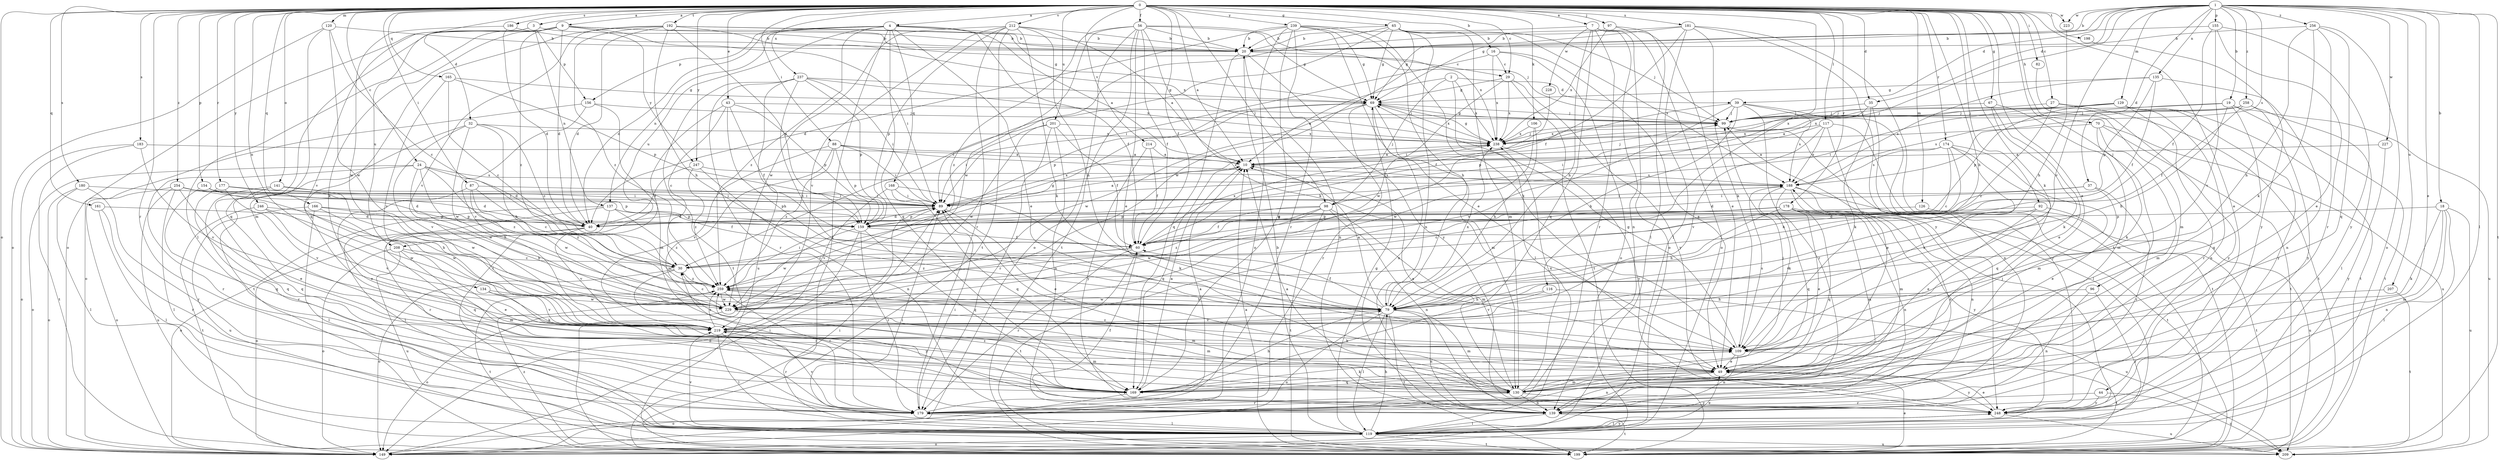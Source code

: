 strict digraph  {
0;
1;
2;
3;
4;
7;
9;
10;
16;
18;
19;
20;
24;
27;
29;
30;
32;
35;
37;
39;
40;
43;
44;
49;
56;
60;
65;
67;
69;
70;
79;
82;
87;
88;
89;
92;
96;
97;
98;
99;
106;
109;
116;
117;
119;
120;
126;
129;
130;
134;
135;
137;
139;
141;
149;
154;
155;
156;
159;
161;
165;
166;
168;
169;
174;
177;
178;
179;
180;
181;
183;
186;
188;
192;
198;
199;
201;
207;
208;
209;
212;
214;
219;
223;
227;
228;
229;
237;
238;
239;
246;
247;
248;
254;
256;
258;
259;
0 -> 3  [label=a];
0 -> 4  [label=a];
0 -> 7  [label=a];
0 -> 9  [label=a];
0 -> 10  [label=a];
0 -> 16  [label=b];
0 -> 24  [label=c];
0 -> 27  [label=c];
0 -> 29  [label=c];
0 -> 32  [label=d];
0 -> 35  [label=d];
0 -> 43  [label=e];
0 -> 44  [label=e];
0 -> 49  [label=e];
0 -> 56  [label=f];
0 -> 60  [label=f];
0 -> 65  [label=g];
0 -> 67  [label=g];
0 -> 70  [label=h];
0 -> 79  [label=h];
0 -> 82  [label=i];
0 -> 87  [label=i];
0 -> 88  [label=i];
0 -> 92  [label=j];
0 -> 96  [label=j];
0 -> 97  [label=j];
0 -> 98  [label=j];
0 -> 106  [label=k];
0 -> 109  [label=k];
0 -> 116  [label=l];
0 -> 117  [label=l];
0 -> 120  [label=m];
0 -> 126  [label=m];
0 -> 134  [label=n];
0 -> 141  [label=o];
0 -> 149  [label=o];
0 -> 154  [label=p];
0 -> 161  [label=q];
0 -> 165  [label=q];
0 -> 166  [label=q];
0 -> 174  [label=r];
0 -> 177  [label=r];
0 -> 178  [label=r];
0 -> 179  [label=r];
0 -> 180  [label=s];
0 -> 181  [label=s];
0 -> 183  [label=s];
0 -> 186  [label=s];
0 -> 192  [label=t];
0 -> 198  [label=t];
0 -> 201  [label=u];
0 -> 212  [label=v];
0 -> 214  [label=v];
0 -> 223  [label=w];
0 -> 237  [label=x];
0 -> 239  [label=y];
0 -> 246  [label=y];
0 -> 247  [label=y];
0 -> 254  [label=z];
1 -> 18  [label=b];
1 -> 19  [label=b];
1 -> 20  [label=b];
1 -> 35  [label=d];
1 -> 37  [label=d];
1 -> 39  [label=d];
1 -> 49  [label=e];
1 -> 69  [label=g];
1 -> 98  [label=j];
1 -> 119  [label=l];
1 -> 129  [label=m];
1 -> 135  [label=n];
1 -> 155  [label=p];
1 -> 188  [label=s];
1 -> 199  [label=t];
1 -> 207  [label=u];
1 -> 219  [label=v];
1 -> 223  [label=w];
1 -> 227  [label=w];
1 -> 256  [label=z];
1 -> 258  [label=z];
2 -> 10  [label=a];
2 -> 39  [label=d];
2 -> 98  [label=j];
2 -> 119  [label=l];
2 -> 238  [label=x];
3 -> 20  [label=b];
3 -> 137  [label=n];
3 -> 156  [label=p];
3 -> 208  [label=u];
3 -> 219  [label=v];
4 -> 10  [label=a];
4 -> 20  [label=b];
4 -> 40  [label=d];
4 -> 49  [label=e];
4 -> 60  [label=f];
4 -> 119  [label=l];
4 -> 137  [label=n];
4 -> 156  [label=p];
4 -> 168  [label=q];
4 -> 169  [label=q];
4 -> 208  [label=u];
4 -> 259  [label=z];
7 -> 20  [label=b];
7 -> 49  [label=e];
7 -> 79  [label=h];
7 -> 139  [label=n];
7 -> 149  [label=o];
7 -> 169  [label=q];
7 -> 179  [label=r];
7 -> 228  [label=w];
9 -> 20  [label=b];
9 -> 40  [label=d];
9 -> 89  [label=i];
9 -> 99  [label=j];
9 -> 109  [label=k];
9 -> 119  [label=l];
9 -> 149  [label=o];
9 -> 169  [label=q];
9 -> 247  [label=y];
9 -> 259  [label=z];
10 -> 99  [label=j];
10 -> 169  [label=q];
10 -> 188  [label=s];
16 -> 29  [label=c];
16 -> 49  [label=e];
16 -> 89  [label=i];
16 -> 149  [label=o];
16 -> 238  [label=x];
18 -> 109  [label=k];
18 -> 119  [label=l];
18 -> 130  [label=m];
18 -> 139  [label=n];
18 -> 159  [label=p];
18 -> 209  [label=u];
19 -> 79  [label=h];
19 -> 99  [label=j];
19 -> 169  [label=q];
19 -> 199  [label=t];
19 -> 209  [label=u];
19 -> 238  [label=x];
20 -> 29  [label=c];
20 -> 139  [label=n];
20 -> 169  [label=q];
20 -> 248  [label=y];
24 -> 40  [label=d];
24 -> 79  [label=h];
24 -> 149  [label=o];
24 -> 179  [label=r];
24 -> 188  [label=s];
24 -> 229  [label=w];
24 -> 259  [label=z];
27 -> 99  [label=j];
27 -> 199  [label=t];
27 -> 248  [label=y];
27 -> 259  [label=z];
29 -> 69  [label=g];
29 -> 199  [label=t];
29 -> 229  [label=w];
29 -> 238  [label=x];
29 -> 248  [label=y];
30 -> 69  [label=g];
30 -> 149  [label=o];
30 -> 179  [label=r];
30 -> 259  [label=z];
32 -> 30  [label=c];
32 -> 79  [label=h];
32 -> 199  [label=t];
32 -> 219  [label=v];
32 -> 229  [label=w];
32 -> 238  [label=x];
35 -> 99  [label=j];
35 -> 109  [label=k];
35 -> 139  [label=n];
35 -> 159  [label=p];
37 -> 40  [label=d];
37 -> 49  [label=e];
37 -> 89  [label=i];
37 -> 179  [label=r];
39 -> 79  [label=h];
39 -> 89  [label=i];
39 -> 99  [label=j];
39 -> 179  [label=r];
39 -> 188  [label=s];
39 -> 219  [label=v];
39 -> 248  [label=y];
40 -> 149  [label=o];
40 -> 169  [label=q];
40 -> 219  [label=v];
43 -> 30  [label=c];
43 -> 60  [label=f];
43 -> 79  [label=h];
43 -> 99  [label=j];
43 -> 119  [label=l];
43 -> 159  [label=p];
44 -> 179  [label=r];
44 -> 209  [label=u];
44 -> 248  [label=y];
49 -> 130  [label=m];
49 -> 139  [label=n];
49 -> 169  [label=q];
49 -> 248  [label=y];
56 -> 20  [label=b];
56 -> 49  [label=e];
56 -> 60  [label=f];
56 -> 69  [label=g];
56 -> 109  [label=k];
56 -> 149  [label=o];
56 -> 199  [label=t];
56 -> 229  [label=w];
56 -> 238  [label=x];
56 -> 259  [label=z];
60 -> 30  [label=c];
60 -> 179  [label=r];
60 -> 199  [label=t];
60 -> 238  [label=x];
60 -> 259  [label=z];
65 -> 20  [label=b];
65 -> 30  [label=c];
65 -> 69  [label=g];
65 -> 89  [label=i];
65 -> 99  [label=j];
65 -> 130  [label=m];
65 -> 139  [label=n];
65 -> 188  [label=s];
65 -> 229  [label=w];
67 -> 49  [label=e];
67 -> 99  [label=j];
67 -> 109  [label=k];
67 -> 130  [label=m];
69 -> 99  [label=j];
69 -> 130  [label=m];
69 -> 139  [label=n];
69 -> 159  [label=p];
69 -> 179  [label=r];
69 -> 229  [label=w];
69 -> 238  [label=x];
70 -> 109  [label=k];
70 -> 130  [label=m];
70 -> 199  [label=t];
70 -> 209  [label=u];
70 -> 238  [label=x];
79 -> 10  [label=a];
79 -> 60  [label=f];
79 -> 119  [label=l];
79 -> 130  [label=m];
79 -> 139  [label=n];
79 -> 149  [label=o];
79 -> 199  [label=t];
79 -> 219  [label=v];
79 -> 238  [label=x];
82 -> 130  [label=m];
87 -> 30  [label=c];
87 -> 49  [label=e];
87 -> 89  [label=i];
87 -> 229  [label=w];
87 -> 259  [label=z];
88 -> 10  [label=a];
88 -> 89  [label=i];
88 -> 130  [label=m];
88 -> 159  [label=p];
88 -> 188  [label=s];
88 -> 219  [label=v];
88 -> 259  [label=z];
89 -> 10  [label=a];
89 -> 40  [label=d];
89 -> 49  [label=e];
89 -> 159  [label=p];
89 -> 238  [label=x];
92 -> 40  [label=d];
92 -> 49  [label=e];
92 -> 199  [label=t];
92 -> 219  [label=v];
96 -> 79  [label=h];
96 -> 119  [label=l];
96 -> 139  [label=n];
97 -> 20  [label=b];
97 -> 119  [label=l];
97 -> 149  [label=o];
97 -> 238  [label=x];
98 -> 60  [label=f];
98 -> 130  [label=m];
98 -> 139  [label=n];
98 -> 159  [label=p];
98 -> 199  [label=t];
98 -> 229  [label=w];
98 -> 259  [label=z];
99 -> 69  [label=g];
99 -> 119  [label=l];
99 -> 238  [label=x];
106 -> 79  [label=h];
106 -> 229  [label=w];
106 -> 238  [label=x];
109 -> 49  [label=e];
109 -> 69  [label=g];
109 -> 139  [label=n];
109 -> 188  [label=s];
109 -> 199  [label=t];
109 -> 259  [label=z];
116 -> 79  [label=h];
116 -> 209  [label=u];
116 -> 219  [label=v];
117 -> 49  [label=e];
117 -> 89  [label=i];
117 -> 188  [label=s];
117 -> 199  [label=t];
117 -> 219  [label=v];
117 -> 238  [label=x];
119 -> 20  [label=b];
119 -> 49  [label=e];
119 -> 69  [label=g];
119 -> 79  [label=h];
119 -> 89  [label=i];
119 -> 99  [label=j];
119 -> 149  [label=o];
119 -> 199  [label=t];
119 -> 209  [label=u];
119 -> 219  [label=v];
119 -> 248  [label=y];
120 -> 20  [label=b];
120 -> 30  [label=c];
120 -> 130  [label=m];
120 -> 149  [label=o];
120 -> 229  [label=w];
126 -> 159  [label=p];
126 -> 209  [label=u];
129 -> 10  [label=a];
129 -> 89  [label=i];
129 -> 99  [label=j];
129 -> 139  [label=n];
129 -> 159  [label=p];
129 -> 179  [label=r];
129 -> 199  [label=t];
129 -> 248  [label=y];
130 -> 10  [label=a];
130 -> 89  [label=i];
130 -> 99  [label=j];
130 -> 139  [label=n];
130 -> 179  [label=r];
130 -> 238  [label=x];
130 -> 248  [label=y];
134 -> 109  [label=k];
134 -> 219  [label=v];
134 -> 229  [label=w];
135 -> 60  [label=f];
135 -> 69  [label=g];
135 -> 139  [label=n];
135 -> 159  [label=p];
135 -> 188  [label=s];
137 -> 60  [label=f];
137 -> 119  [label=l];
137 -> 149  [label=o];
137 -> 159  [label=p];
137 -> 179  [label=r];
137 -> 259  [label=z];
139 -> 30  [label=c];
139 -> 60  [label=f];
139 -> 119  [label=l];
139 -> 199  [label=t];
141 -> 89  [label=i];
141 -> 169  [label=q];
141 -> 179  [label=r];
141 -> 229  [label=w];
149 -> 89  [label=i];
154 -> 40  [label=d];
154 -> 79  [label=h];
154 -> 89  [label=i];
154 -> 169  [label=q];
155 -> 20  [label=b];
155 -> 60  [label=f];
155 -> 179  [label=r];
155 -> 219  [label=v];
155 -> 248  [label=y];
156 -> 99  [label=j];
156 -> 130  [label=m];
156 -> 149  [label=o];
156 -> 219  [label=v];
159 -> 60  [label=f];
159 -> 149  [label=o];
159 -> 169  [label=q];
159 -> 179  [label=r];
159 -> 229  [label=w];
161 -> 40  [label=d];
161 -> 119  [label=l];
161 -> 179  [label=r];
165 -> 30  [label=c];
165 -> 69  [label=g];
165 -> 159  [label=p];
165 -> 219  [label=v];
166 -> 79  [label=h];
166 -> 119  [label=l];
166 -> 159  [label=p];
166 -> 209  [label=u];
166 -> 229  [label=w];
168 -> 89  [label=i];
168 -> 109  [label=k];
168 -> 169  [label=q];
168 -> 219  [label=v];
169 -> 10  [label=a];
169 -> 79  [label=h];
169 -> 109  [label=k];
169 -> 149  [label=o];
169 -> 259  [label=z];
174 -> 10  [label=a];
174 -> 30  [label=c];
174 -> 79  [label=h];
174 -> 109  [label=k];
174 -> 130  [label=m];
174 -> 169  [label=q];
174 -> 188  [label=s];
177 -> 89  [label=i];
177 -> 159  [label=p];
177 -> 169  [label=q];
177 -> 219  [label=v];
178 -> 30  [label=c];
178 -> 40  [label=d];
178 -> 49  [label=e];
178 -> 79  [label=h];
178 -> 130  [label=m];
178 -> 139  [label=n];
178 -> 159  [label=p];
178 -> 169  [label=q];
178 -> 248  [label=y];
179 -> 10  [label=a];
179 -> 89  [label=i];
179 -> 119  [label=l];
179 -> 188  [label=s];
179 -> 219  [label=v];
180 -> 89  [label=i];
180 -> 119  [label=l];
180 -> 149  [label=o];
180 -> 179  [label=r];
181 -> 20  [label=b];
181 -> 60  [label=f];
181 -> 69  [label=g];
181 -> 109  [label=k];
181 -> 119  [label=l];
181 -> 199  [label=t];
181 -> 248  [label=y];
183 -> 10  [label=a];
183 -> 149  [label=o];
183 -> 199  [label=t];
183 -> 219  [label=v];
186 -> 20  [label=b];
186 -> 40  [label=d];
186 -> 229  [label=w];
188 -> 89  [label=i];
188 -> 109  [label=k];
188 -> 130  [label=m];
188 -> 139  [label=n];
188 -> 169  [label=q];
188 -> 199  [label=t];
192 -> 20  [label=b];
192 -> 40  [label=d];
192 -> 69  [label=g];
192 -> 79  [label=h];
192 -> 159  [label=p];
192 -> 169  [label=q];
192 -> 219  [label=v];
192 -> 238  [label=x];
192 -> 259  [label=z];
198 -> 248  [label=y];
199 -> 10  [label=a];
199 -> 49  [label=e];
199 -> 89  [label=i];
199 -> 259  [label=z];
201 -> 60  [label=f];
201 -> 89  [label=i];
201 -> 139  [label=n];
201 -> 179  [label=r];
201 -> 229  [label=w];
201 -> 238  [label=x];
207 -> 199  [label=t];
207 -> 229  [label=w];
208 -> 30  [label=c];
208 -> 49  [label=e];
208 -> 130  [label=m];
208 -> 149  [label=o];
208 -> 209  [label=u];
212 -> 10  [label=a];
212 -> 20  [label=b];
212 -> 79  [label=h];
212 -> 109  [label=k];
212 -> 159  [label=p];
212 -> 179  [label=r];
212 -> 199  [label=t];
212 -> 219  [label=v];
212 -> 229  [label=w];
214 -> 10  [label=a];
214 -> 60  [label=f];
214 -> 248  [label=y];
219 -> 109  [label=k];
219 -> 119  [label=l];
219 -> 130  [label=m];
219 -> 179  [label=r];
219 -> 259  [label=z];
223 -> 79  [label=h];
227 -> 10  [label=a];
227 -> 248  [label=y];
228 -> 60  [label=f];
229 -> 30  [label=c];
229 -> 130  [label=m];
229 -> 149  [label=o];
237 -> 69  [label=g];
237 -> 79  [label=h];
237 -> 89  [label=i];
237 -> 159  [label=p];
237 -> 179  [label=r];
237 -> 199  [label=t];
237 -> 209  [label=u];
237 -> 238  [label=x];
238 -> 10  [label=a];
238 -> 69  [label=g];
238 -> 99  [label=j];
238 -> 248  [label=y];
239 -> 20  [label=b];
239 -> 40  [label=d];
239 -> 49  [label=e];
239 -> 69  [label=g];
239 -> 79  [label=h];
239 -> 109  [label=k];
239 -> 149  [label=o];
239 -> 169  [label=q];
239 -> 179  [label=r];
246 -> 159  [label=p];
246 -> 199  [label=t];
246 -> 219  [label=v];
246 -> 229  [label=w];
247 -> 40  [label=d];
247 -> 139  [label=n];
247 -> 188  [label=s];
247 -> 259  [label=z];
248 -> 10  [label=a];
248 -> 49  [label=e];
248 -> 119  [label=l];
248 -> 209  [label=u];
254 -> 40  [label=d];
254 -> 49  [label=e];
254 -> 89  [label=i];
254 -> 119  [label=l];
254 -> 149  [label=o];
254 -> 159  [label=p];
254 -> 209  [label=u];
256 -> 20  [label=b];
256 -> 49  [label=e];
256 -> 79  [label=h];
256 -> 109  [label=k];
256 -> 149  [label=o];
256 -> 169  [label=q];
258 -> 60  [label=f];
258 -> 99  [label=j];
258 -> 119  [label=l];
258 -> 188  [label=s];
258 -> 238  [label=x];
258 -> 248  [label=y];
259 -> 79  [label=h];
259 -> 89  [label=i];
259 -> 130  [label=m];
259 -> 199  [label=t];
259 -> 229  [label=w];
259 -> 248  [label=y];
}
